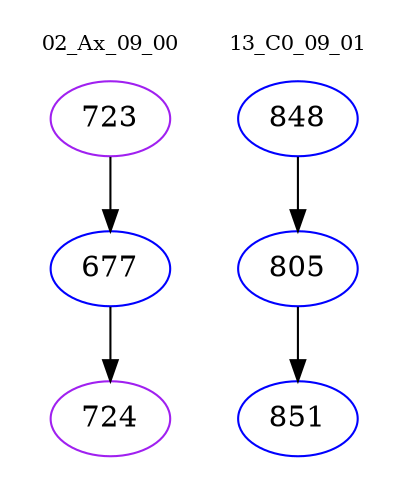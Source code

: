 digraph{
subgraph cluster_0 {
color = white
label = "02_Ax_09_00";
fontsize=10;
T0_723 [label="723", color="purple"]
T0_723 -> T0_677 [color="black"]
T0_677 [label="677", color="blue"]
T0_677 -> T0_724 [color="black"]
T0_724 [label="724", color="purple"]
}
subgraph cluster_1 {
color = white
label = "13_C0_09_01";
fontsize=10;
T1_848 [label="848", color="blue"]
T1_848 -> T1_805 [color="black"]
T1_805 [label="805", color="blue"]
T1_805 -> T1_851 [color="black"]
T1_851 [label="851", color="blue"]
}
}
